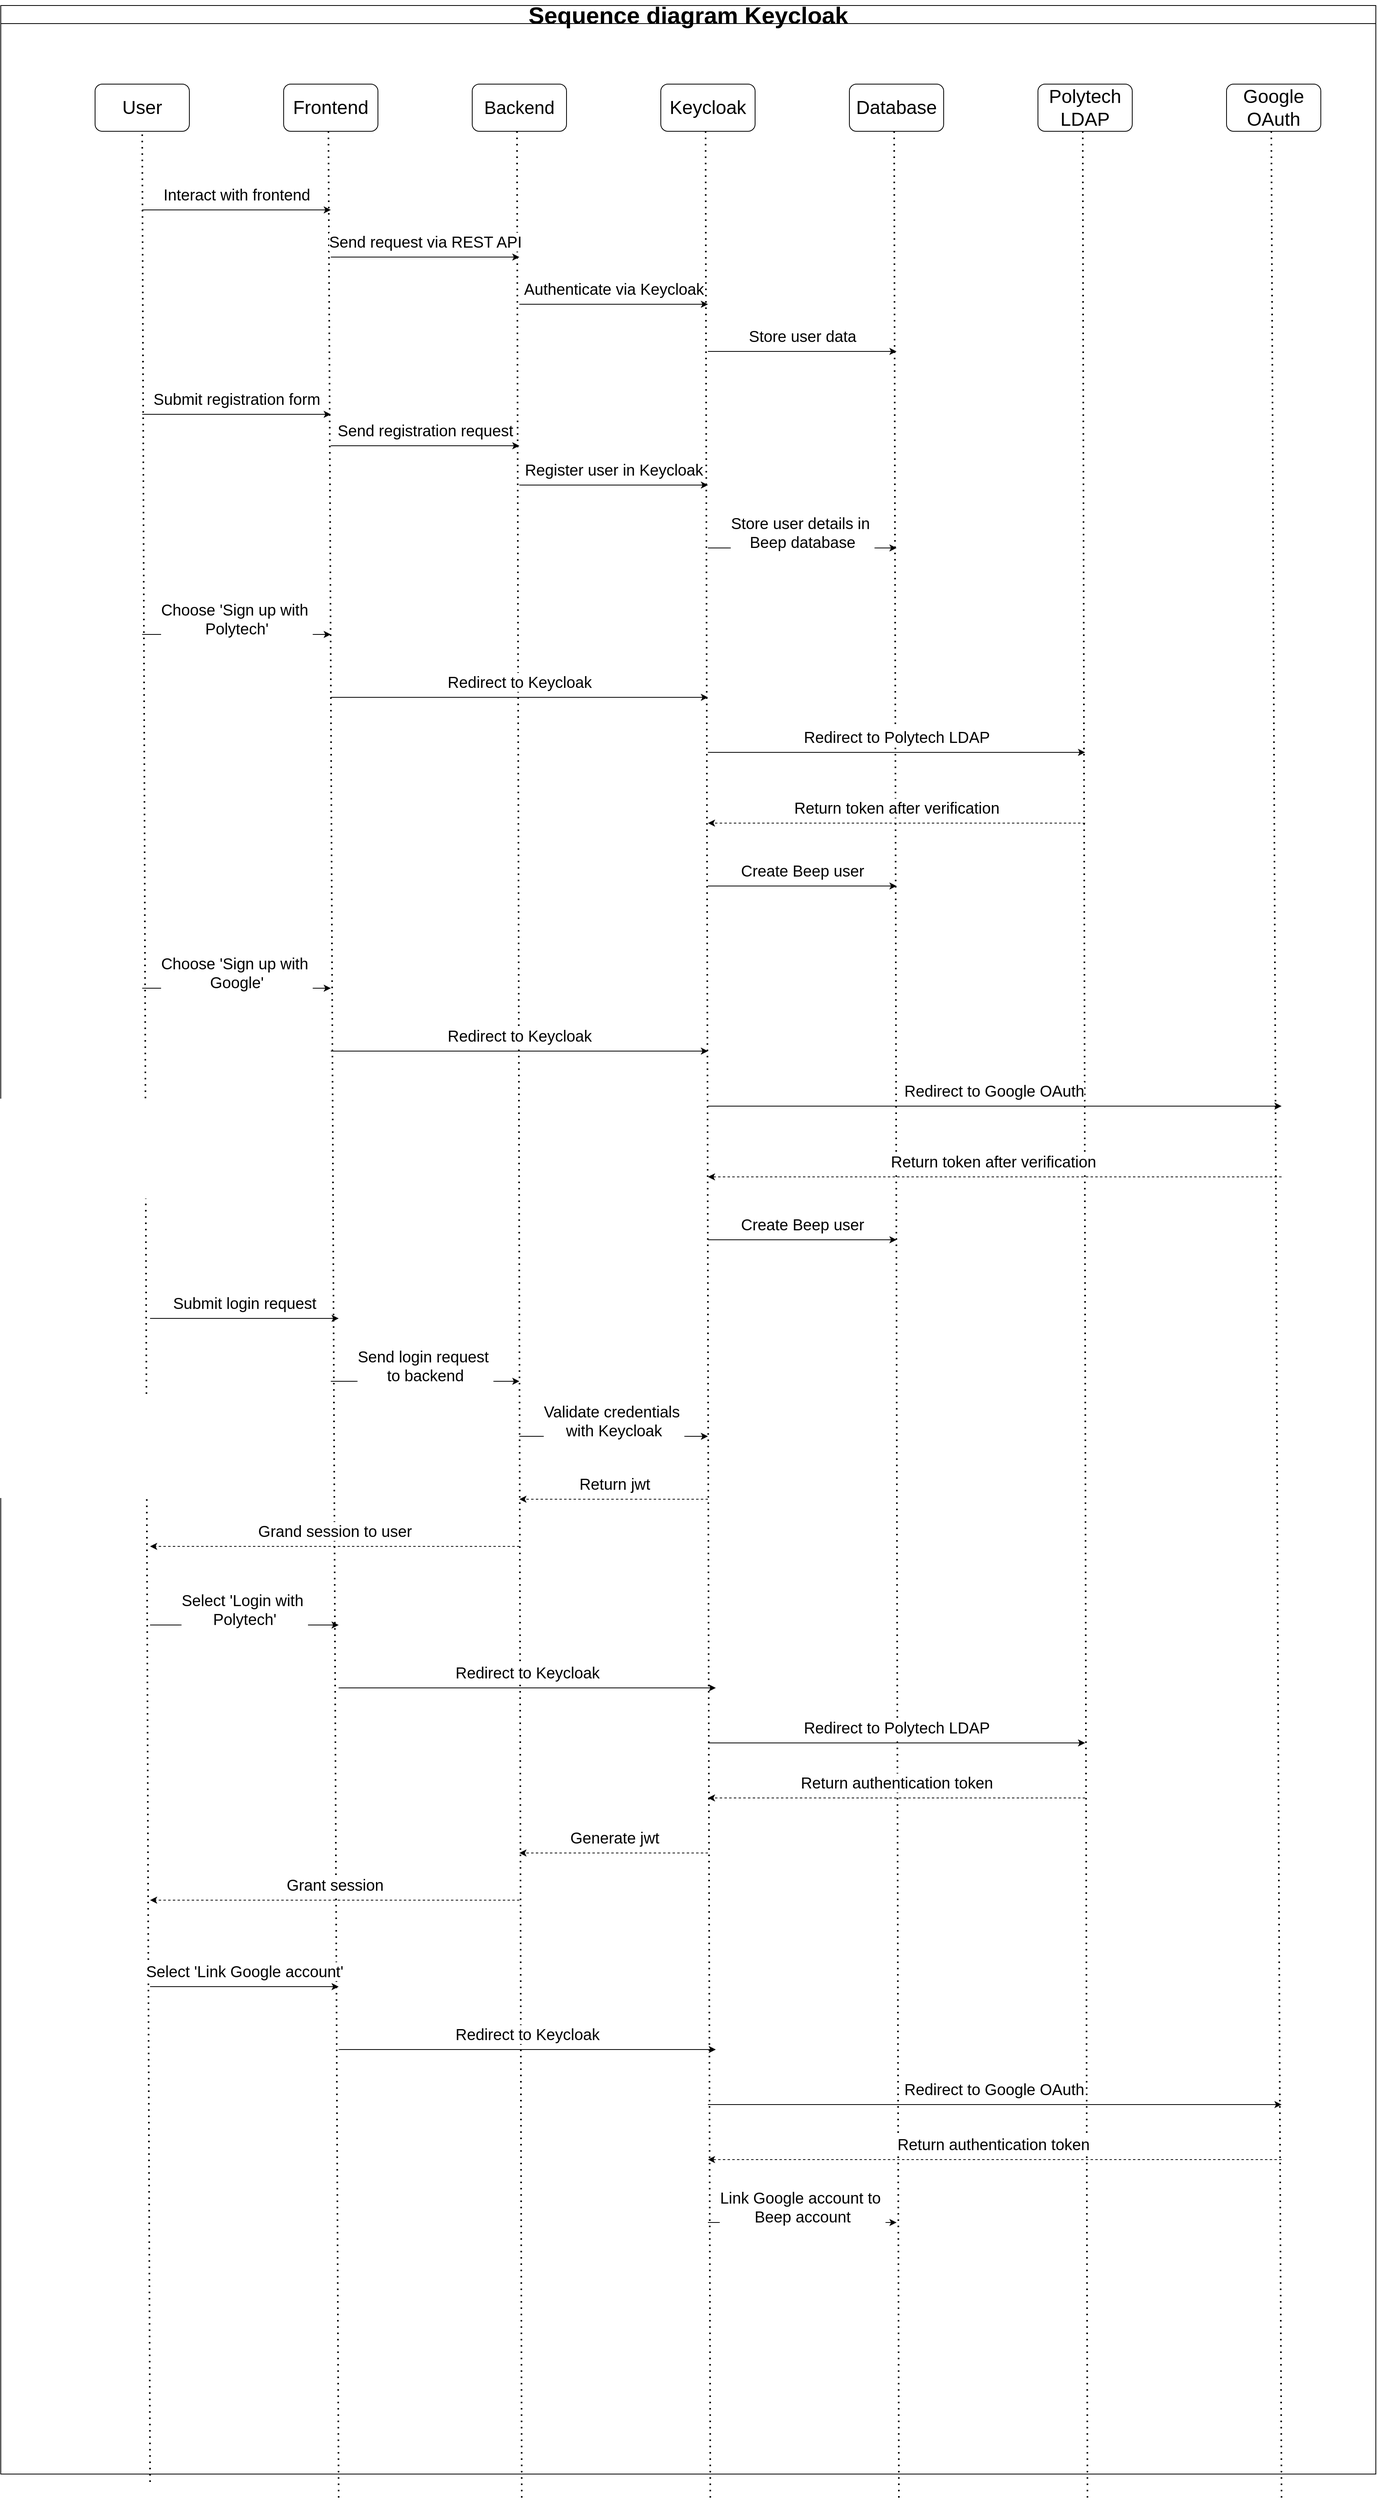 <mxfile version="26.0.16">
  <diagram name="Page-1" id="f4SzSPc7J2c5tdd1Q7-J">
    <mxGraphModel grid="1" page="1" gridSize="10" guides="1" tooltips="1" connect="1" arrows="1" fold="1" pageScale="1" pageWidth="850" pageHeight="1100" math="0" shadow="0">
      <root>
        <mxCell id="0" />
        <mxCell id="1" parent="0" />
        <mxCell id="QMyI6lvO8tOyy5A7zQMX-5" value="&lt;font style=&quot;font-size: 24px;&quot;&gt;User&lt;/font&gt;" style="rounded=1;whiteSpace=wrap;html=1;" vertex="1" parent="1">
          <mxGeometry x="40" y="120" width="120" height="60" as="geometry" />
        </mxCell>
        <mxCell id="QMyI6lvO8tOyy5A7zQMX-6" value="&lt;font style=&quot;font-size: 24px;&quot;&gt;Frontend&lt;/font&gt;" style="rounded=1;whiteSpace=wrap;html=1;" vertex="1" parent="1">
          <mxGeometry x="280" y="120" width="120" height="60" as="geometry" />
        </mxCell>
        <mxCell id="QMyI6lvO8tOyy5A7zQMX-7" value="&lt;font style=&quot;font-size: 23px;&quot;&gt;Backend&lt;/font&gt;" style="rounded=1;whiteSpace=wrap;html=1;" vertex="1" parent="1">
          <mxGeometry x="520" y="120" width="120" height="60" as="geometry" />
        </mxCell>
        <mxCell id="QMyI6lvO8tOyy5A7zQMX-8" value="&lt;font style=&quot;font-size: 24px;&quot;&gt;Keycloak&lt;/font&gt;" style="rounded=1;whiteSpace=wrap;html=1;" vertex="1" parent="1">
          <mxGeometry x="760" y="120" width="120" height="60" as="geometry" />
        </mxCell>
        <mxCell id="QMyI6lvO8tOyy5A7zQMX-9" value="&lt;font style=&quot;font-size: 24px;&quot;&gt;Database&lt;/font&gt;" style="rounded=1;whiteSpace=wrap;html=1;" vertex="1" parent="1">
          <mxGeometry x="1000" y="120" width="120" height="60" as="geometry" />
        </mxCell>
        <mxCell id="QMyI6lvO8tOyy5A7zQMX-10" value="&lt;font style=&quot;font-size: 24px;&quot;&gt;Polytech LDAP&lt;/font&gt;" style="rounded=1;whiteSpace=wrap;html=1;" vertex="1" parent="1">
          <mxGeometry x="1240" y="120" width="120" height="60" as="geometry" />
        </mxCell>
        <mxCell id="QMyI6lvO8tOyy5A7zQMX-11" value="&lt;font style=&quot;font-size: 24px;&quot;&gt;Google OAuth&lt;/font&gt;" style="rounded=1;whiteSpace=wrap;html=1;" vertex="1" parent="1">
          <mxGeometry x="1480" y="120" width="120" height="60" as="geometry" />
        </mxCell>
        <mxCell id="QMyI6lvO8tOyy5A7zQMX-15" value="" style="endArrow=none;dashed=1;html=1;dashPattern=1 3;strokeWidth=2;rounded=0;entryX=0.5;entryY=1;entryDx=0;entryDy=0;" edge="1" parent="1" target="QMyI6lvO8tOyy5A7zQMX-5">
          <mxGeometry width="50" height="50" relative="1" as="geometry">
            <mxPoint x="110" y="3170" as="sourcePoint" />
            <mxPoint x="1100" y="890" as="targetPoint" />
          </mxGeometry>
        </mxCell>
        <mxCell id="QMyI6lvO8tOyy5A7zQMX-16" value="" style="endArrow=none;dashed=1;html=1;dashPattern=1 3;strokeWidth=2;rounded=0;entryX=0.5;entryY=1;entryDx=0;entryDy=0;" edge="1" parent="1">
          <mxGeometry width="50" height="50" relative="1" as="geometry">
            <mxPoint x="350" y="3190" as="sourcePoint" />
            <mxPoint x="337" y="180" as="targetPoint" />
          </mxGeometry>
        </mxCell>
        <mxCell id="QMyI6lvO8tOyy5A7zQMX-17" value="" style="endArrow=none;dashed=1;html=1;dashPattern=1 3;strokeWidth=2;rounded=0;entryX=0.5;entryY=1;entryDx=0;entryDy=0;" edge="1" parent="1">
          <mxGeometry width="50" height="50" relative="1" as="geometry">
            <mxPoint x="583" y="3190" as="sourcePoint" />
            <mxPoint x="577" y="180" as="targetPoint" />
          </mxGeometry>
        </mxCell>
        <mxCell id="QMyI6lvO8tOyy5A7zQMX-18" value="" style="endArrow=none;dashed=1;html=1;dashPattern=1 3;strokeWidth=2;rounded=0;entryX=0.5;entryY=1;entryDx=0;entryDy=0;" edge="1" parent="1">
          <mxGeometry width="50" height="50" relative="1" as="geometry">
            <mxPoint x="823" y="3190" as="sourcePoint" />
            <mxPoint x="817" y="180" as="targetPoint" />
          </mxGeometry>
        </mxCell>
        <mxCell id="QMyI6lvO8tOyy5A7zQMX-19" value="" style="endArrow=none;dashed=1;html=1;dashPattern=1 3;strokeWidth=2;rounded=0;entryX=0.5;entryY=1;entryDx=0;entryDy=0;" edge="1" parent="1">
          <mxGeometry width="50" height="50" relative="1" as="geometry">
            <mxPoint x="1063" y="3190" as="sourcePoint" />
            <mxPoint x="1057" y="180" as="targetPoint" />
          </mxGeometry>
        </mxCell>
        <mxCell id="QMyI6lvO8tOyy5A7zQMX-20" value="" style="endArrow=none;dashed=1;html=1;dashPattern=1 3;strokeWidth=2;rounded=0;entryX=0.5;entryY=1;entryDx=0;entryDy=0;" edge="1" parent="1">
          <mxGeometry width="50" height="50" relative="1" as="geometry">
            <mxPoint x="1303" y="3190" as="sourcePoint" />
            <mxPoint x="1297" y="180" as="targetPoint" />
          </mxGeometry>
        </mxCell>
        <mxCell id="QMyI6lvO8tOyy5A7zQMX-21" value="" style="endArrow=none;dashed=1;html=1;dashPattern=1 3;strokeWidth=2;rounded=0;entryX=0.5;entryY=1;entryDx=0;entryDy=0;" edge="1" parent="1">
          <mxGeometry width="50" height="50" relative="1" as="geometry">
            <mxPoint x="1550" y="3190" as="sourcePoint" />
            <mxPoint x="1537" y="180" as="targetPoint" />
          </mxGeometry>
        </mxCell>
        <mxCell id="QMyI6lvO8tOyy5A7zQMX-22" value="" style="endArrow=classic;html=1;rounded=0;" edge="1" parent="1">
          <mxGeometry width="50" height="50" relative="1" as="geometry">
            <mxPoint x="100" y="280" as="sourcePoint" />
            <mxPoint x="340" y="280" as="targetPoint" />
          </mxGeometry>
        </mxCell>
        <mxCell id="QMyI6lvO8tOyy5A7zQMX-24" value="&lt;font style=&quot;font-size: 20px;&quot;&gt;Interact with frontend&lt;/font&gt;" style="edgeLabel;html=1;align=center;verticalAlign=middle;resizable=0;points=[];" vertex="1" connectable="0" parent="QMyI6lvO8tOyy5A7zQMX-22">
          <mxGeometry x="-0.003" relative="1" as="geometry">
            <mxPoint y="-20" as="offset" />
          </mxGeometry>
        </mxCell>
        <mxCell id="QMyI6lvO8tOyy5A7zQMX-26" value="" style="endArrow=classic;html=1;rounded=0;" edge="1" parent="1">
          <mxGeometry width="50" height="50" relative="1" as="geometry">
            <mxPoint x="340" y="340" as="sourcePoint" />
            <mxPoint x="580" y="340" as="targetPoint" />
          </mxGeometry>
        </mxCell>
        <mxCell id="QMyI6lvO8tOyy5A7zQMX-27" value="&lt;div&gt;&lt;span style=&quot;font-size: 20px;&quot;&gt;Send request via REST API&lt;/span&gt;&lt;/div&gt;" style="edgeLabel;html=1;align=center;verticalAlign=middle;resizable=0;points=[];" vertex="1" connectable="0" parent="QMyI6lvO8tOyy5A7zQMX-26">
          <mxGeometry x="-0.003" relative="1" as="geometry">
            <mxPoint y="-20" as="offset" />
          </mxGeometry>
        </mxCell>
        <mxCell id="QMyI6lvO8tOyy5A7zQMX-30" value="" style="endArrow=classic;html=1;rounded=0;" edge="1" parent="1">
          <mxGeometry width="50" height="50" relative="1" as="geometry">
            <mxPoint x="580" y="400" as="sourcePoint" />
            <mxPoint x="820" y="400" as="targetPoint" />
          </mxGeometry>
        </mxCell>
        <mxCell id="QMyI6lvO8tOyy5A7zQMX-31" value="&lt;div&gt;&lt;span style=&quot;font-size: 20px;&quot;&gt;Authenticate via Keycloak&lt;/span&gt;&lt;/div&gt;" style="edgeLabel;html=1;align=center;verticalAlign=middle;resizable=0;points=[];" vertex="1" connectable="0" parent="QMyI6lvO8tOyy5A7zQMX-30">
          <mxGeometry x="-0.003" relative="1" as="geometry">
            <mxPoint y="-20" as="offset" />
          </mxGeometry>
        </mxCell>
        <mxCell id="QMyI6lvO8tOyy5A7zQMX-32" value="" style="endArrow=classic;html=1;rounded=0;" edge="1" parent="1">
          <mxGeometry width="50" height="50" relative="1" as="geometry">
            <mxPoint x="820" y="460" as="sourcePoint" />
            <mxPoint x="1060" y="460" as="targetPoint" />
          </mxGeometry>
        </mxCell>
        <mxCell id="QMyI6lvO8tOyy5A7zQMX-33" value="&lt;div&gt;&lt;span style=&quot;font-size: 20px;&quot;&gt;Store user data&lt;/span&gt;&lt;/div&gt;" style="edgeLabel;html=1;align=center;verticalAlign=middle;resizable=0;points=[];" vertex="1" connectable="0" parent="QMyI6lvO8tOyy5A7zQMX-32">
          <mxGeometry x="-0.003" relative="1" as="geometry">
            <mxPoint y="-20" as="offset" />
          </mxGeometry>
        </mxCell>
        <mxCell id="QMyI6lvO8tOyy5A7zQMX-34" value="" style="endArrow=classic;html=1;rounded=0;" edge="1" parent="1">
          <mxGeometry width="50" height="50" relative="1" as="geometry">
            <mxPoint x="100" y="540" as="sourcePoint" />
            <mxPoint x="340" y="540" as="targetPoint" />
          </mxGeometry>
        </mxCell>
        <mxCell id="QMyI6lvO8tOyy5A7zQMX-35" value="&lt;div&gt;&lt;span style=&quot;font-size: 20px;&quot;&gt;Submit registration form&lt;/span&gt;&lt;/div&gt;" style="edgeLabel;html=1;align=center;verticalAlign=middle;resizable=0;points=[];" vertex="1" connectable="0" parent="QMyI6lvO8tOyy5A7zQMX-34">
          <mxGeometry x="-0.003" relative="1" as="geometry">
            <mxPoint y="-20" as="offset" />
          </mxGeometry>
        </mxCell>
        <mxCell id="QMyI6lvO8tOyy5A7zQMX-36" value="" style="endArrow=classic;html=1;rounded=0;" edge="1" parent="1">
          <mxGeometry width="50" height="50" relative="1" as="geometry">
            <mxPoint x="340" y="580" as="sourcePoint" />
            <mxPoint x="580" y="580" as="targetPoint" />
          </mxGeometry>
        </mxCell>
        <mxCell id="QMyI6lvO8tOyy5A7zQMX-37" value="&lt;div&gt;&lt;span style=&quot;font-size: 20px;&quot;&gt;Send registration request&lt;/span&gt;&lt;/div&gt;" style="edgeLabel;html=1;align=center;verticalAlign=middle;resizable=0;points=[];" vertex="1" connectable="0" parent="QMyI6lvO8tOyy5A7zQMX-36">
          <mxGeometry x="-0.003" relative="1" as="geometry">
            <mxPoint y="-20" as="offset" />
          </mxGeometry>
        </mxCell>
        <mxCell id="QMyI6lvO8tOyy5A7zQMX-38" value="" style="endArrow=classic;html=1;rounded=0;" edge="1" parent="1">
          <mxGeometry width="50" height="50" relative="1" as="geometry">
            <mxPoint x="580" y="630" as="sourcePoint" />
            <mxPoint x="820" y="630" as="targetPoint" />
          </mxGeometry>
        </mxCell>
        <mxCell id="QMyI6lvO8tOyy5A7zQMX-39" value="&lt;div&gt;&lt;span style=&quot;font-size: 20px;&quot;&gt;Register user in Keycloak&lt;/span&gt;&lt;/div&gt;" style="edgeLabel;html=1;align=center;verticalAlign=middle;resizable=0;points=[];" vertex="1" connectable="0" parent="QMyI6lvO8tOyy5A7zQMX-38">
          <mxGeometry x="-0.003" relative="1" as="geometry">
            <mxPoint y="-20" as="offset" />
          </mxGeometry>
        </mxCell>
        <mxCell id="QMyI6lvO8tOyy5A7zQMX-40" value="" style="endArrow=classic;html=1;rounded=0;" edge="1" parent="1">
          <mxGeometry width="50" height="50" relative="1" as="geometry">
            <mxPoint x="820" y="710" as="sourcePoint" />
            <mxPoint x="1060" y="710" as="targetPoint" />
          </mxGeometry>
        </mxCell>
        <mxCell id="QMyI6lvO8tOyy5A7zQMX-41" value="&lt;div&gt;&lt;span style=&quot;font-size: 20px;&quot;&gt;Store user details in&amp;nbsp;&lt;/span&gt;&lt;/div&gt;&lt;div&gt;&lt;span style=&quot;font-size: 20px;&quot;&gt;Beep database&lt;/span&gt;&lt;/div&gt;" style="edgeLabel;html=1;align=center;verticalAlign=middle;resizable=0;points=[];" vertex="1" connectable="0" parent="QMyI6lvO8tOyy5A7zQMX-40">
          <mxGeometry x="-0.003" relative="1" as="geometry">
            <mxPoint y="-20" as="offset" />
          </mxGeometry>
        </mxCell>
        <mxCell id="QMyI6lvO8tOyy5A7zQMX-42" value="" style="endArrow=classic;html=1;rounded=0;" edge="1" parent="1">
          <mxGeometry width="50" height="50" relative="1" as="geometry">
            <mxPoint x="100" y="820" as="sourcePoint" />
            <mxPoint x="340" y="820" as="targetPoint" />
          </mxGeometry>
        </mxCell>
        <mxCell id="QMyI6lvO8tOyy5A7zQMX-43" value="&lt;div&gt;&lt;span style=&quot;font-size: 20px;&quot;&gt;Choose &#39;Sign up with&amp;nbsp;&lt;/span&gt;&lt;/div&gt;&lt;div&gt;&lt;span style=&quot;font-size: 20px;&quot;&gt;Polytech&#39;&lt;/span&gt;&lt;/div&gt;" style="edgeLabel;html=1;align=center;verticalAlign=middle;resizable=0;points=[];" vertex="1" connectable="0" parent="QMyI6lvO8tOyy5A7zQMX-42">
          <mxGeometry x="-0.003" relative="1" as="geometry">
            <mxPoint y="-20" as="offset" />
          </mxGeometry>
        </mxCell>
        <mxCell id="QMyI6lvO8tOyy5A7zQMX-44" value="" style="endArrow=classic;html=1;rounded=0;" edge="1" parent="1">
          <mxGeometry width="50" height="50" relative="1" as="geometry">
            <mxPoint x="340" y="900" as="sourcePoint" />
            <mxPoint x="820" y="900" as="targetPoint" />
          </mxGeometry>
        </mxCell>
        <mxCell id="QMyI6lvO8tOyy5A7zQMX-45" value="&lt;div&gt;&lt;span style=&quot;font-size: 20px;&quot;&gt;Redirect to Keycloak&lt;/span&gt;&lt;/div&gt;" style="edgeLabel;html=1;align=center;verticalAlign=middle;resizable=0;points=[];" vertex="1" connectable="0" parent="QMyI6lvO8tOyy5A7zQMX-44">
          <mxGeometry x="-0.003" relative="1" as="geometry">
            <mxPoint y="-20" as="offset" />
          </mxGeometry>
        </mxCell>
        <mxCell id="QMyI6lvO8tOyy5A7zQMX-46" value="" style="endArrow=classic;html=1;rounded=0;" edge="1" parent="1">
          <mxGeometry width="50" height="50" relative="1" as="geometry">
            <mxPoint x="820" y="970" as="sourcePoint" />
            <mxPoint x="1300" y="970" as="targetPoint" />
          </mxGeometry>
        </mxCell>
        <mxCell id="QMyI6lvO8tOyy5A7zQMX-47" value="&lt;div&gt;&lt;span style=&quot;font-size: 20px;&quot;&gt;Redirect to Polytech LDAP&lt;/span&gt;&lt;/div&gt;" style="edgeLabel;html=1;align=center;verticalAlign=middle;resizable=0;points=[];" vertex="1" connectable="0" parent="QMyI6lvO8tOyy5A7zQMX-46">
          <mxGeometry x="-0.003" relative="1" as="geometry">
            <mxPoint y="-20" as="offset" />
          </mxGeometry>
        </mxCell>
        <mxCell id="QMyI6lvO8tOyy5A7zQMX-48" value="" style="endArrow=classic;html=1;rounded=0;dashed=1;" edge="1" parent="1">
          <mxGeometry width="50" height="50" relative="1" as="geometry">
            <mxPoint x="1300" y="1060" as="sourcePoint" />
            <mxPoint x="820" y="1060" as="targetPoint" />
          </mxGeometry>
        </mxCell>
        <mxCell id="QMyI6lvO8tOyy5A7zQMX-50" value="&lt;font style=&quot;font-size: 20px;&quot;&gt;Return token after verification&lt;/font&gt;" style="edgeLabel;html=1;align=center;verticalAlign=middle;resizable=0;points=[];" vertex="1" connectable="0" parent="QMyI6lvO8tOyy5A7zQMX-48">
          <mxGeometry x="0.011" y="-1" relative="1" as="geometry">
            <mxPoint x="2" y="-19" as="offset" />
          </mxGeometry>
        </mxCell>
        <mxCell id="QMyI6lvO8tOyy5A7zQMX-51" value="" style="endArrow=classic;html=1;rounded=0;" edge="1" parent="1">
          <mxGeometry width="50" height="50" relative="1" as="geometry">
            <mxPoint x="820" y="1140" as="sourcePoint" />
            <mxPoint x="1060" y="1140" as="targetPoint" />
          </mxGeometry>
        </mxCell>
        <mxCell id="QMyI6lvO8tOyy5A7zQMX-52" value="&lt;div&gt;&lt;span style=&quot;font-size: 20px;&quot;&gt;Create Beep user&lt;/span&gt;&lt;/div&gt;" style="edgeLabel;html=1;align=center;verticalAlign=middle;resizable=0;points=[];" vertex="1" connectable="0" parent="QMyI6lvO8tOyy5A7zQMX-51">
          <mxGeometry x="-0.003" relative="1" as="geometry">
            <mxPoint y="-20" as="offset" />
          </mxGeometry>
        </mxCell>
        <mxCell id="QMyI6lvO8tOyy5A7zQMX-53" value="" style="endArrow=classic;html=1;rounded=0;" edge="1" parent="1">
          <mxGeometry width="50" height="50" relative="1" as="geometry">
            <mxPoint x="100" y="1270" as="sourcePoint" />
            <mxPoint x="340" y="1270" as="targetPoint" />
          </mxGeometry>
        </mxCell>
        <mxCell id="QMyI6lvO8tOyy5A7zQMX-54" value="&lt;div&gt;&lt;span style=&quot;font-size: 20px;&quot;&gt;Choose &#39;Sign up with&amp;nbsp;&lt;/span&gt;&lt;/div&gt;&lt;div&gt;&lt;span style=&quot;font-size: 20px;&quot;&gt;Google&#39;&lt;/span&gt;&lt;/div&gt;" style="edgeLabel;html=1;align=center;verticalAlign=middle;resizable=0;points=[];" vertex="1" connectable="0" parent="QMyI6lvO8tOyy5A7zQMX-53">
          <mxGeometry x="-0.003" relative="1" as="geometry">
            <mxPoint y="-20" as="offset" />
          </mxGeometry>
        </mxCell>
        <mxCell id="QMyI6lvO8tOyy5A7zQMX-55" value="" style="endArrow=classic;html=1;rounded=0;" edge="1" parent="1">
          <mxGeometry width="50" height="50" relative="1" as="geometry">
            <mxPoint x="340" y="1350" as="sourcePoint" />
            <mxPoint x="820" y="1350" as="targetPoint" />
          </mxGeometry>
        </mxCell>
        <mxCell id="QMyI6lvO8tOyy5A7zQMX-56" value="&lt;div&gt;&lt;span style=&quot;font-size: 20px;&quot;&gt;Redirect to Keycloak&lt;/span&gt;&lt;/div&gt;" style="edgeLabel;html=1;align=center;verticalAlign=middle;resizable=0;points=[];" vertex="1" connectable="0" parent="QMyI6lvO8tOyy5A7zQMX-55">
          <mxGeometry x="-0.003" relative="1" as="geometry">
            <mxPoint y="-20" as="offset" />
          </mxGeometry>
        </mxCell>
        <mxCell id="QMyI6lvO8tOyy5A7zQMX-57" value="" style="endArrow=classic;html=1;rounded=0;" edge="1" parent="1">
          <mxGeometry width="50" height="50" relative="1" as="geometry">
            <mxPoint x="820" y="1420" as="sourcePoint" />
            <mxPoint x="1550" y="1420" as="targetPoint" />
          </mxGeometry>
        </mxCell>
        <mxCell id="QMyI6lvO8tOyy5A7zQMX-58" value="&lt;div&gt;&lt;span style=&quot;font-size: 20px;&quot;&gt;Redirect to Google OAuth&lt;/span&gt;&lt;/div&gt;" style="edgeLabel;html=1;align=center;verticalAlign=middle;resizable=0;points=[];" vertex="1" connectable="0" parent="QMyI6lvO8tOyy5A7zQMX-57">
          <mxGeometry x="-0.003" relative="1" as="geometry">
            <mxPoint y="-20" as="offset" />
          </mxGeometry>
        </mxCell>
        <mxCell id="QMyI6lvO8tOyy5A7zQMX-59" value="" style="endArrow=classic;html=1;rounded=0;dashed=1;" edge="1" parent="1">
          <mxGeometry width="50" height="50" relative="1" as="geometry">
            <mxPoint x="1550" y="1510" as="sourcePoint" />
            <mxPoint x="820" y="1510" as="targetPoint" />
          </mxGeometry>
        </mxCell>
        <mxCell id="QMyI6lvO8tOyy5A7zQMX-60" value="&lt;font style=&quot;font-size: 20px;&quot;&gt;Return token after verification&lt;/font&gt;" style="edgeLabel;html=1;align=center;verticalAlign=middle;resizable=0;points=[];" vertex="1" connectable="0" parent="QMyI6lvO8tOyy5A7zQMX-59">
          <mxGeometry x="0.011" y="-1" relative="1" as="geometry">
            <mxPoint x="2" y="-19" as="offset" />
          </mxGeometry>
        </mxCell>
        <mxCell id="QMyI6lvO8tOyy5A7zQMX-61" value="" style="endArrow=classic;html=1;rounded=0;" edge="1" parent="1">
          <mxGeometry width="50" height="50" relative="1" as="geometry">
            <mxPoint x="820" y="1590" as="sourcePoint" />
            <mxPoint x="1060" y="1590" as="targetPoint" />
          </mxGeometry>
        </mxCell>
        <mxCell id="QMyI6lvO8tOyy5A7zQMX-62" value="&lt;div&gt;&lt;span style=&quot;font-size: 20px;&quot;&gt;Create Beep user&lt;/span&gt;&lt;/div&gt;" style="edgeLabel;html=1;align=center;verticalAlign=middle;resizable=0;points=[];" vertex="1" connectable="0" parent="QMyI6lvO8tOyy5A7zQMX-61">
          <mxGeometry x="-0.003" relative="1" as="geometry">
            <mxPoint y="-20" as="offset" />
          </mxGeometry>
        </mxCell>
        <mxCell id="QMyI6lvO8tOyy5A7zQMX-65" value="&lt;font style=&quot;font-size: 30px;&quot;&gt;Sequence diagram Keycloak&lt;/font&gt;" style="swimlane;whiteSpace=wrap;html=1;gradientColor=none;fillColor=default;" vertex="1" parent="1">
          <mxGeometry x="-80" y="20" width="1750" height="3140" as="geometry" />
        </mxCell>
        <mxCell id="QMyI6lvO8tOyy5A7zQMX-66" value="" style="endArrow=classic;html=1;rounded=0;" edge="1" parent="QMyI6lvO8tOyy5A7zQMX-65">
          <mxGeometry width="50" height="50" relative="1" as="geometry">
            <mxPoint x="190" y="1670" as="sourcePoint" />
            <mxPoint x="430" y="1670" as="targetPoint" />
          </mxGeometry>
        </mxCell>
        <mxCell id="QMyI6lvO8tOyy5A7zQMX-67" value="&lt;div&gt;&lt;span style=&quot;font-size: 20px;&quot;&gt;Submit login request&lt;/span&gt;&lt;/div&gt;" style="edgeLabel;html=1;align=center;verticalAlign=middle;resizable=0;points=[];" vertex="1" connectable="0" parent="QMyI6lvO8tOyy5A7zQMX-66">
          <mxGeometry x="-0.003" relative="1" as="geometry">
            <mxPoint y="-20" as="offset" />
          </mxGeometry>
        </mxCell>
        <mxCell id="QMyI6lvO8tOyy5A7zQMX-69" value="" style="endArrow=classic;html=1;rounded=0;" edge="1" parent="QMyI6lvO8tOyy5A7zQMX-65">
          <mxGeometry width="50" height="50" relative="1" as="geometry">
            <mxPoint x="420" y="1750" as="sourcePoint" />
            <mxPoint x="660" y="1750" as="targetPoint" />
          </mxGeometry>
        </mxCell>
        <mxCell id="QMyI6lvO8tOyy5A7zQMX-70" value="&lt;div&gt;&lt;span style=&quot;font-size: 20px;&quot;&gt;Send login request&amp;nbsp;&lt;/span&gt;&lt;/div&gt;&lt;div&gt;&lt;span style=&quot;font-size: 20px;&quot;&gt;to backend&lt;/span&gt;&lt;/div&gt;" style="edgeLabel;html=1;align=center;verticalAlign=middle;resizable=0;points=[];" vertex="1" connectable="0" parent="QMyI6lvO8tOyy5A7zQMX-69">
          <mxGeometry x="-0.003" relative="1" as="geometry">
            <mxPoint y="-20" as="offset" />
          </mxGeometry>
        </mxCell>
        <mxCell id="QMyI6lvO8tOyy5A7zQMX-71" value="" style="endArrow=classic;html=1;rounded=0;" edge="1" parent="QMyI6lvO8tOyy5A7zQMX-65">
          <mxGeometry width="50" height="50" relative="1" as="geometry">
            <mxPoint x="660" y="1820" as="sourcePoint" />
            <mxPoint x="900" y="1820" as="targetPoint" />
          </mxGeometry>
        </mxCell>
        <mxCell id="QMyI6lvO8tOyy5A7zQMX-72" value="&lt;div&gt;&lt;span style=&quot;font-size: 20px;&quot;&gt;Validate credentials&amp;nbsp;&lt;/span&gt;&lt;/div&gt;&lt;div&gt;&lt;span style=&quot;font-size: 20px;&quot;&gt;with Keycloak&lt;/span&gt;&lt;/div&gt;" style="edgeLabel;html=1;align=center;verticalAlign=middle;resizable=0;points=[];" vertex="1" connectable="0" parent="QMyI6lvO8tOyy5A7zQMX-71">
          <mxGeometry x="-0.003" relative="1" as="geometry">
            <mxPoint y="-20" as="offset" />
          </mxGeometry>
        </mxCell>
        <mxCell id="QMyI6lvO8tOyy5A7zQMX-73" value="" style="endArrow=classic;html=1;rounded=0;dashed=1;" edge="1" parent="QMyI6lvO8tOyy5A7zQMX-65">
          <mxGeometry width="50" height="50" relative="1" as="geometry">
            <mxPoint x="900" y="1900" as="sourcePoint" />
            <mxPoint x="660" y="1900" as="targetPoint" />
          </mxGeometry>
        </mxCell>
        <mxCell id="QMyI6lvO8tOyy5A7zQMX-74" value="&lt;font style=&quot;font-size: 20px;&quot;&gt;Return jwt&lt;/font&gt;" style="edgeLabel;html=1;align=center;verticalAlign=middle;resizable=0;points=[];" vertex="1" connectable="0" parent="QMyI6lvO8tOyy5A7zQMX-73">
          <mxGeometry x="0.011" y="-1" relative="1" as="geometry">
            <mxPoint x="2" y="-19" as="offset" />
          </mxGeometry>
        </mxCell>
        <mxCell id="QMyI6lvO8tOyy5A7zQMX-75" value="" style="endArrow=classic;html=1;rounded=0;dashed=1;" edge="1" parent="QMyI6lvO8tOyy5A7zQMX-65">
          <mxGeometry width="50" height="50" relative="1" as="geometry">
            <mxPoint x="660" y="1960" as="sourcePoint" />
            <mxPoint x="190" y="1960" as="targetPoint" />
          </mxGeometry>
        </mxCell>
        <mxCell id="QMyI6lvO8tOyy5A7zQMX-76" value="&lt;font style=&quot;font-size: 20px;&quot;&gt;Grand session to user&lt;/font&gt;" style="edgeLabel;html=1;align=center;verticalAlign=middle;resizable=0;points=[];" vertex="1" connectable="0" parent="QMyI6lvO8tOyy5A7zQMX-75">
          <mxGeometry x="0.011" y="-1" relative="1" as="geometry">
            <mxPoint x="2" y="-19" as="offset" />
          </mxGeometry>
        </mxCell>
        <mxCell id="QMyI6lvO8tOyy5A7zQMX-79" value="" style="endArrow=classic;html=1;rounded=0;" edge="1" parent="QMyI6lvO8tOyy5A7zQMX-65">
          <mxGeometry width="50" height="50" relative="1" as="geometry">
            <mxPoint x="190" y="2060" as="sourcePoint" />
            <mxPoint x="430" y="2060" as="targetPoint" />
          </mxGeometry>
        </mxCell>
        <mxCell id="QMyI6lvO8tOyy5A7zQMX-80" value="&lt;div&gt;&lt;span style=&quot;font-size: 20px;&quot;&gt;Select &#39;Login with&amp;nbsp;&lt;/span&gt;&lt;/div&gt;&lt;div&gt;&lt;span style=&quot;font-size: 20px;&quot;&gt;Polytech&#39;&lt;/span&gt;&lt;/div&gt;" style="edgeLabel;html=1;align=center;verticalAlign=middle;resizable=0;points=[];" vertex="1" connectable="0" parent="QMyI6lvO8tOyy5A7zQMX-79">
          <mxGeometry x="-0.003" relative="1" as="geometry">
            <mxPoint y="-20" as="offset" />
          </mxGeometry>
        </mxCell>
        <mxCell id="QMyI6lvO8tOyy5A7zQMX-81" value="" style="endArrow=classic;html=1;rounded=0;" edge="1" parent="QMyI6lvO8tOyy5A7zQMX-65">
          <mxGeometry width="50" height="50" relative="1" as="geometry">
            <mxPoint x="430" y="2140" as="sourcePoint" />
            <mxPoint x="910" y="2140" as="targetPoint" />
          </mxGeometry>
        </mxCell>
        <mxCell id="QMyI6lvO8tOyy5A7zQMX-82" value="&lt;div&gt;&lt;span style=&quot;font-size: 20px;&quot;&gt;Redirect to Keycloak&lt;/span&gt;&lt;/div&gt;" style="edgeLabel;html=1;align=center;verticalAlign=middle;resizable=0;points=[];" vertex="1" connectable="0" parent="QMyI6lvO8tOyy5A7zQMX-81">
          <mxGeometry x="-0.003" relative="1" as="geometry">
            <mxPoint y="-20" as="offset" />
          </mxGeometry>
        </mxCell>
        <mxCell id="QMyI6lvO8tOyy5A7zQMX-83" value="" style="endArrow=classic;html=1;rounded=0;" edge="1" parent="QMyI6lvO8tOyy5A7zQMX-65">
          <mxGeometry width="50" height="50" relative="1" as="geometry">
            <mxPoint x="900" y="2210" as="sourcePoint" />
            <mxPoint x="1380" y="2210" as="targetPoint" />
          </mxGeometry>
        </mxCell>
        <mxCell id="QMyI6lvO8tOyy5A7zQMX-84" value="&lt;div&gt;&lt;span style=&quot;font-size: 20px;&quot;&gt;Redirect to Polytech LDAP&lt;/span&gt;&lt;/div&gt;" style="edgeLabel;html=1;align=center;verticalAlign=middle;resizable=0;points=[];" vertex="1" connectable="0" parent="QMyI6lvO8tOyy5A7zQMX-83">
          <mxGeometry x="-0.003" relative="1" as="geometry">
            <mxPoint y="-20" as="offset" />
          </mxGeometry>
        </mxCell>
        <mxCell id="QMyI6lvO8tOyy5A7zQMX-85" value="" style="endArrow=classic;html=1;rounded=0;dashed=1;" edge="1" parent="QMyI6lvO8tOyy5A7zQMX-65">
          <mxGeometry width="50" height="50" relative="1" as="geometry">
            <mxPoint x="1380" y="2280" as="sourcePoint" />
            <mxPoint x="900" y="2280" as="targetPoint" />
          </mxGeometry>
        </mxCell>
        <mxCell id="QMyI6lvO8tOyy5A7zQMX-86" value="&lt;font style=&quot;font-size: 20px;&quot;&gt;Return authentication token&lt;/font&gt;" style="edgeLabel;html=1;align=center;verticalAlign=middle;resizable=0;points=[];" vertex="1" connectable="0" parent="QMyI6lvO8tOyy5A7zQMX-85">
          <mxGeometry x="0.011" y="-1" relative="1" as="geometry">
            <mxPoint x="2" y="-19" as="offset" />
          </mxGeometry>
        </mxCell>
        <mxCell id="QMyI6lvO8tOyy5A7zQMX-87" value="" style="endArrow=classic;html=1;rounded=0;dashed=1;" edge="1" parent="QMyI6lvO8tOyy5A7zQMX-65">
          <mxGeometry width="50" height="50" relative="1" as="geometry">
            <mxPoint x="900" y="2350" as="sourcePoint" />
            <mxPoint x="660" y="2350" as="targetPoint" />
          </mxGeometry>
        </mxCell>
        <mxCell id="QMyI6lvO8tOyy5A7zQMX-88" value="&lt;font style=&quot;font-size: 20px;&quot;&gt;Generate jwt&lt;/font&gt;" style="edgeLabel;html=1;align=center;verticalAlign=middle;resizable=0;points=[];" vertex="1" connectable="0" parent="QMyI6lvO8tOyy5A7zQMX-87">
          <mxGeometry x="0.011" y="-1" relative="1" as="geometry">
            <mxPoint x="2" y="-19" as="offset" />
          </mxGeometry>
        </mxCell>
        <mxCell id="QMyI6lvO8tOyy5A7zQMX-89" value="" style="endArrow=classic;html=1;rounded=0;dashed=1;" edge="1" parent="QMyI6lvO8tOyy5A7zQMX-65">
          <mxGeometry width="50" height="50" relative="1" as="geometry">
            <mxPoint x="660" y="2410" as="sourcePoint" />
            <mxPoint x="190" y="2410" as="targetPoint" />
          </mxGeometry>
        </mxCell>
        <mxCell id="QMyI6lvO8tOyy5A7zQMX-90" value="&lt;font style=&quot;font-size: 20px;&quot;&gt;Grant session&lt;/font&gt;" style="edgeLabel;html=1;align=center;verticalAlign=middle;resizable=0;points=[];" vertex="1" connectable="0" parent="QMyI6lvO8tOyy5A7zQMX-89">
          <mxGeometry x="0.011" y="-1" relative="1" as="geometry">
            <mxPoint x="2" y="-19" as="offset" />
          </mxGeometry>
        </mxCell>
        <mxCell id="QMyI6lvO8tOyy5A7zQMX-91" value="" style="endArrow=classic;html=1;rounded=0;" edge="1" parent="QMyI6lvO8tOyy5A7zQMX-65">
          <mxGeometry width="50" height="50" relative="1" as="geometry">
            <mxPoint x="190" y="2520" as="sourcePoint" />
            <mxPoint x="430" y="2520" as="targetPoint" />
          </mxGeometry>
        </mxCell>
        <mxCell id="QMyI6lvO8tOyy5A7zQMX-92" value="&lt;div&gt;&lt;span style=&quot;font-size: 20px;&quot;&gt;Select &#39;Link Google account&lt;/span&gt;&lt;span style=&quot;font-size: 20px; background-color: light-dark(#ffffff, var(--ge-dark-color, #121212)); color: light-dark(rgb(0, 0, 0), rgb(255, 255, 255));&quot;&gt;&#39;&lt;/span&gt;&lt;/div&gt;" style="edgeLabel;html=1;align=center;verticalAlign=middle;resizable=0;points=[];" vertex="1" connectable="0" parent="QMyI6lvO8tOyy5A7zQMX-91">
          <mxGeometry x="-0.003" relative="1" as="geometry">
            <mxPoint y="-20" as="offset" />
          </mxGeometry>
        </mxCell>
        <mxCell id="QMyI6lvO8tOyy5A7zQMX-93" value="" style="endArrow=classic;html=1;rounded=0;" edge="1" parent="QMyI6lvO8tOyy5A7zQMX-65">
          <mxGeometry width="50" height="50" relative="1" as="geometry">
            <mxPoint x="430" y="2600" as="sourcePoint" />
            <mxPoint x="910" y="2600" as="targetPoint" />
          </mxGeometry>
        </mxCell>
        <mxCell id="QMyI6lvO8tOyy5A7zQMX-94" value="&lt;div&gt;&lt;span style=&quot;font-size: 20px;&quot;&gt;Redirect to Keycloak&lt;/span&gt;&lt;/div&gt;" style="edgeLabel;html=1;align=center;verticalAlign=middle;resizable=0;points=[];" vertex="1" connectable="0" parent="QMyI6lvO8tOyy5A7zQMX-93">
          <mxGeometry x="-0.003" relative="1" as="geometry">
            <mxPoint y="-20" as="offset" />
          </mxGeometry>
        </mxCell>
        <mxCell id="QMyI6lvO8tOyy5A7zQMX-95" value="" style="endArrow=classic;html=1;rounded=0;" edge="1" parent="QMyI6lvO8tOyy5A7zQMX-65">
          <mxGeometry width="50" height="50" relative="1" as="geometry">
            <mxPoint x="900" y="2670" as="sourcePoint" />
            <mxPoint x="1630" y="2670" as="targetPoint" />
          </mxGeometry>
        </mxCell>
        <mxCell id="QMyI6lvO8tOyy5A7zQMX-96" value="&lt;div&gt;&lt;span style=&quot;font-size: 20px;&quot;&gt;Redirect to Google OAuth&lt;/span&gt;&lt;/div&gt;" style="edgeLabel;html=1;align=center;verticalAlign=middle;resizable=0;points=[];" vertex="1" connectable="0" parent="QMyI6lvO8tOyy5A7zQMX-95">
          <mxGeometry x="-0.003" relative="1" as="geometry">
            <mxPoint y="-20" as="offset" />
          </mxGeometry>
        </mxCell>
        <mxCell id="QMyI6lvO8tOyy5A7zQMX-97" value="" style="endArrow=classic;html=1;rounded=0;dashed=1;" edge="1" parent="QMyI6lvO8tOyy5A7zQMX-65">
          <mxGeometry width="50" height="50" relative="1" as="geometry">
            <mxPoint x="1630" y="2740" as="sourcePoint" />
            <mxPoint x="900" y="2740" as="targetPoint" />
          </mxGeometry>
        </mxCell>
        <mxCell id="QMyI6lvO8tOyy5A7zQMX-98" value="&lt;font style=&quot;font-size: 20px;&quot;&gt;Return authentication token&lt;/font&gt;" style="edgeLabel;html=1;align=center;verticalAlign=middle;resizable=0;points=[];" vertex="1" connectable="0" parent="QMyI6lvO8tOyy5A7zQMX-97">
          <mxGeometry x="0.011" y="-1" relative="1" as="geometry">
            <mxPoint x="2" y="-19" as="offset" />
          </mxGeometry>
        </mxCell>
        <mxCell id="QMyI6lvO8tOyy5A7zQMX-103" value="" style="endArrow=classic;html=1;rounded=0;" edge="1" parent="QMyI6lvO8tOyy5A7zQMX-65">
          <mxGeometry width="50" height="50" relative="1" as="geometry">
            <mxPoint x="900" y="2820" as="sourcePoint" />
            <mxPoint x="1140" y="2820" as="targetPoint" />
          </mxGeometry>
        </mxCell>
        <mxCell id="QMyI6lvO8tOyy5A7zQMX-104" value="&lt;div&gt;&lt;span style=&quot;font-size: 20px;&quot;&gt;Link Google account to&amp;nbsp;&lt;/span&gt;&lt;/div&gt;&lt;div&gt;&lt;span style=&quot;font-size: 20px;&quot;&gt;Beep account&lt;/span&gt;&lt;/div&gt;" style="edgeLabel;html=1;align=center;verticalAlign=middle;resizable=0;points=[];" vertex="1" connectable="0" parent="QMyI6lvO8tOyy5A7zQMX-103">
          <mxGeometry x="-0.003" relative="1" as="geometry">
            <mxPoint y="-20" as="offset" />
          </mxGeometry>
        </mxCell>
      </root>
    </mxGraphModel>
  </diagram>
</mxfile>
